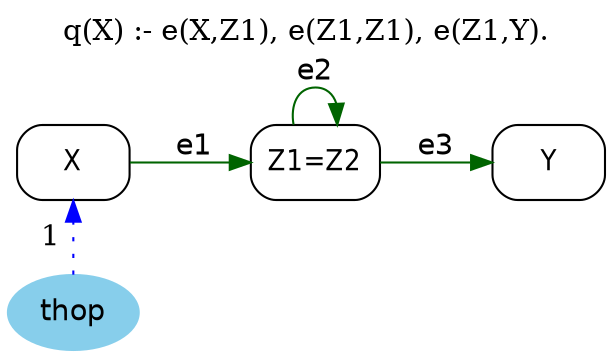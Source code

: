 digraph G {
	graph [bb="0,0,272.19,164",
		label="q(X) :- e(X,Z1), e(Z1,Z1), e(Z1,Y).",
		labelloc=t,
		lheight=0.21,
		lp="136.1,152.5",
		lwidth=2.78,
		rankdir=LR
	];
	node [label="\N"];
	Z1	 [fontname="Helvetica-Narrow",
		height=0.5,
		label="Z1=Z2",
		pos="137.69,90",
		shape=box,
		style=rounded,
		width=0.79167];
	Z1 -> Z1	 [color=darkgreen,
		fontname=helvetica,
		label=e2,
		lp="137.69,133.5",
		pos="e,147.46,108.15 127.93,108.15 126.42,117.54 129.68,126 137.69,126 142.58,126 145.7,122.86 147.05,118.28"];
	Y	 [fontname="Helvetica-Narrow",
		height=0.5,
		pos="245.19,90",
		shape=box,
		style=rounded,
		width=0.75];
	Z1 -> Y	 [color=darkgreen,
		fontname=helvetica,
		label=e3,
		lp="192.19,97.5",
		pos="e,218.02,90 166.22,90 179.01,90 194.26,90 207.94,90"];
	X	 [fontname="Helvetica-Narrow",
		height=0.5,
		pos="28.597,90",
		shape=box,
		style=rounded,
		width=0.75];
	X -> Z1	 [color=darkgreen,
		fontname=helvetica,
		label=e1,
		lp="83.195,97.5",
		pos="e,108.89,90 55.846,90 68.847,90 84.636,90 98.865,90"];
	thop	 [color=skyblue,
		fillcolor=skyblue,
		fontname=helvetica,
		height=0.5,
		pos="28.597,18",
		shape=oval,
		style="filled,rounded",
		width=0.79437];
	thop -> X	 [color=blue,
		constraint=false,
		label=1,
		lp="18.097,54",
		pos="e,28.597,71.587 28.597,36.169 28.597,43.869 28.597,53.026 28.597,61.583",
		style=dotted];
}
